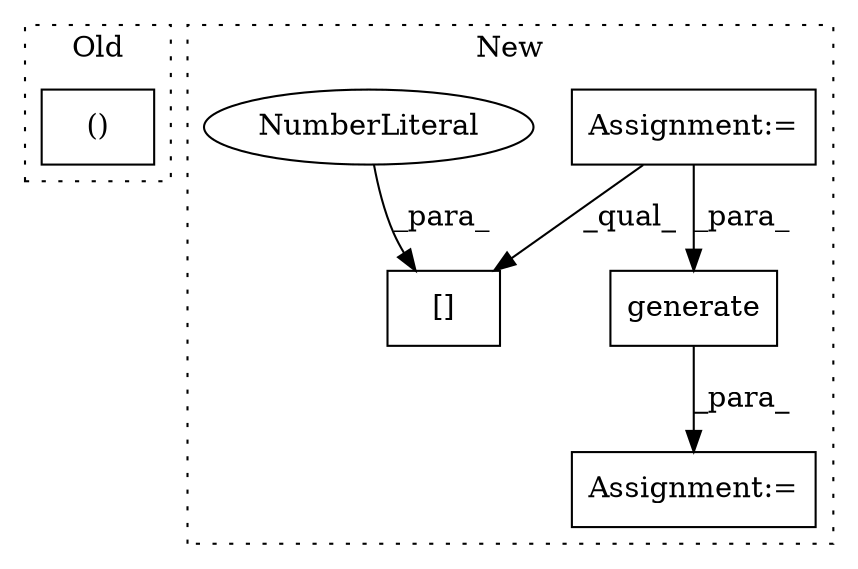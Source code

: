 digraph G {
subgraph cluster0 {
1 [label="()" a="106" s="2014" l="26" shape="box"];
label = "Old";
style="dotted";
}
subgraph cluster1 {
2 [label="generate" a="32" s="2685,2715" l="9,1" shape="box"];
3 [label="Assignment:=" a="7" s="3028" l="1" shape="box"];
4 [label="Assignment:=" a="7" s="2562" l="1" shape="box"];
5 [label="[]" a="2" s="3506,3514" l="7,1" shape="box"];
6 [label="NumberLiteral" a="34" s="3513" l="1" shape="ellipse"];
label = "New";
style="dotted";
}
2 -> 3 [label="_para_"];
4 -> 2 [label="_para_"];
4 -> 5 [label="_qual_"];
6 -> 5 [label="_para_"];
}